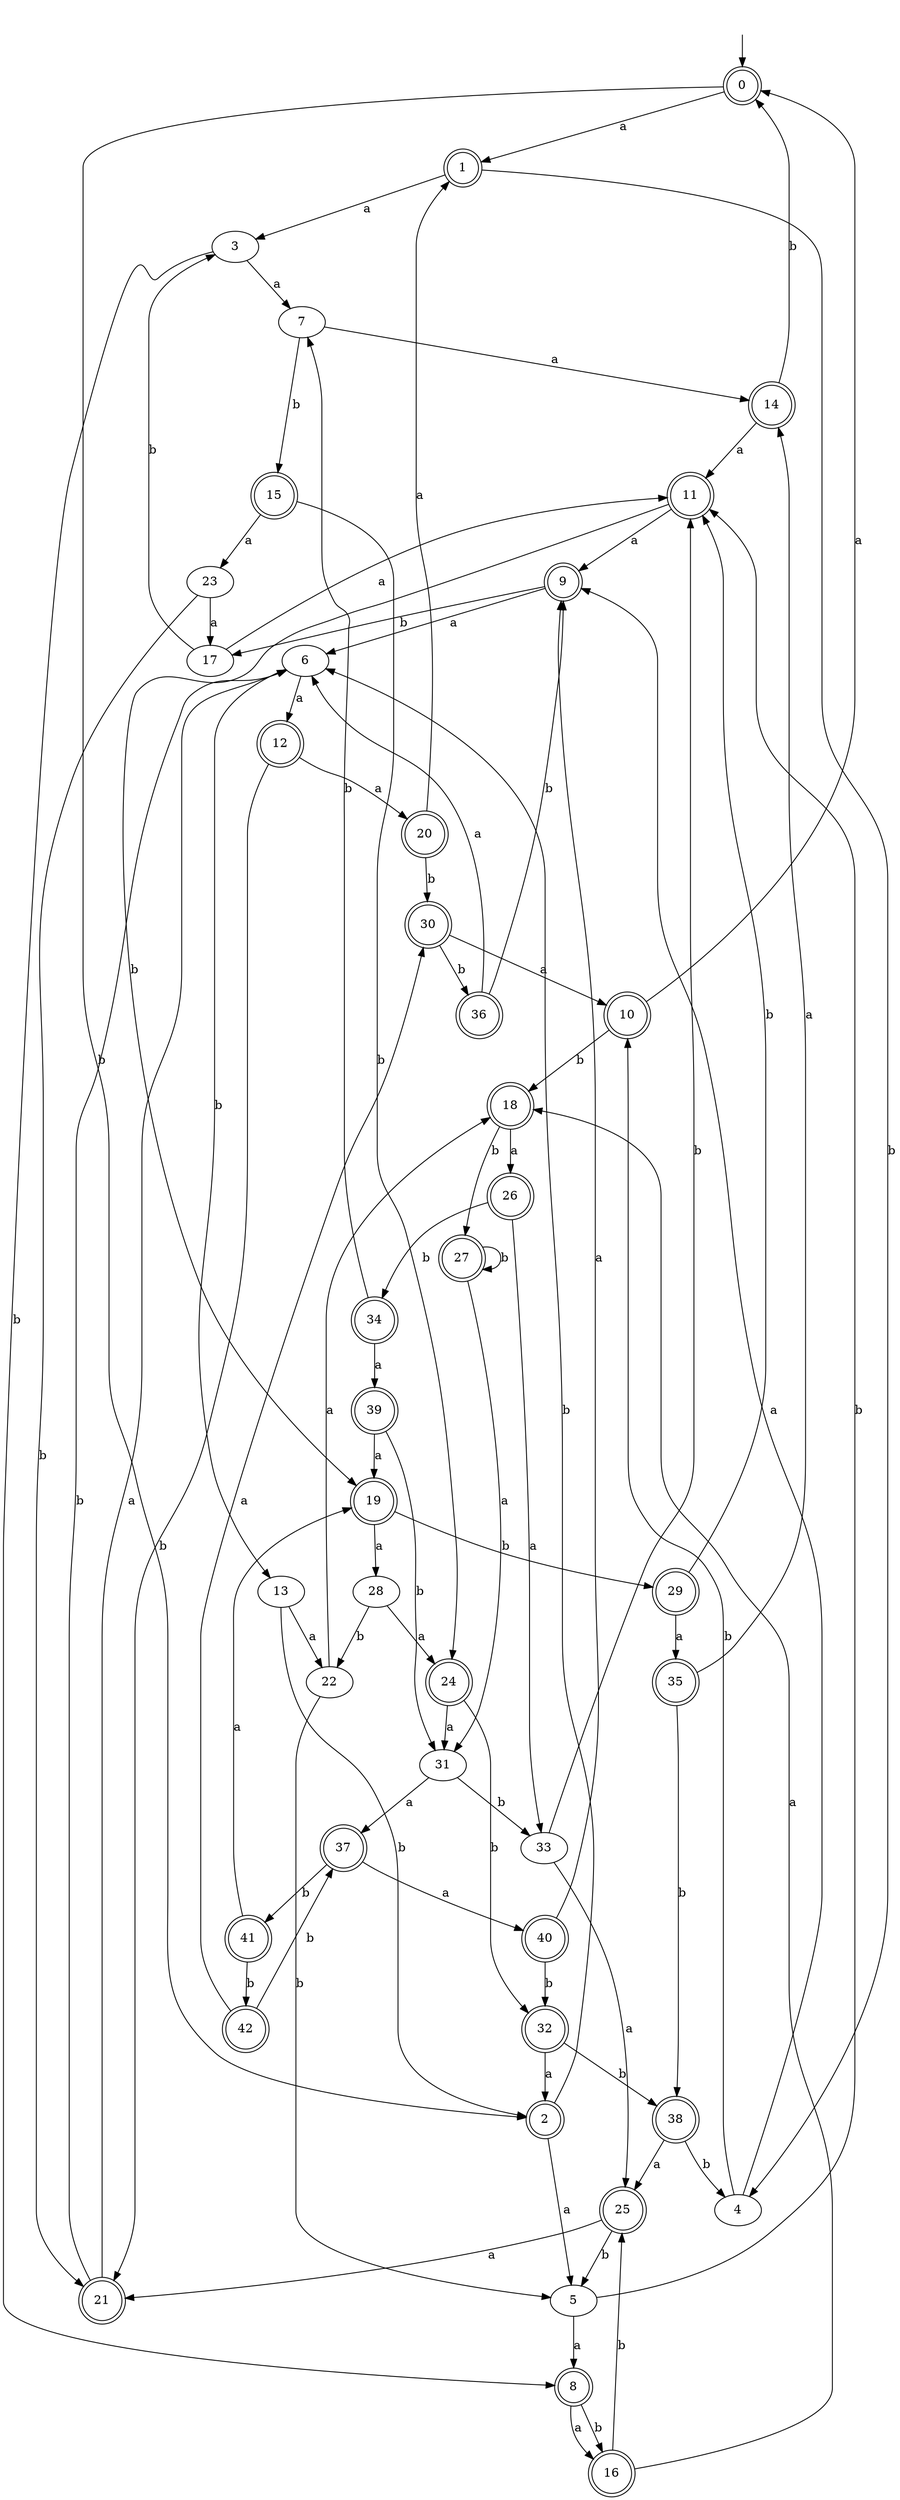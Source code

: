 digraph RandomDFA {
  __start0 [label="", shape=none];
  __start0 -> 0 [label=""];
  0 [shape=circle] [shape=doublecircle]
  0 -> 1 [label="a"]
  0 -> 2 [label="b"]
  1 [shape=doublecircle]
  1 -> 3 [label="a"]
  1 -> 4 [label="b"]
  2 [shape=doublecircle]
  2 -> 5 [label="a"]
  2 -> 6 [label="b"]
  3
  3 -> 7 [label="a"]
  3 -> 8 [label="b"]
  4
  4 -> 9 [label="a"]
  4 -> 10 [label="b"]
  5
  5 -> 8 [label="a"]
  5 -> 11 [label="b"]
  6
  6 -> 12 [label="a"]
  6 -> 13 [label="b"]
  7
  7 -> 14 [label="a"]
  7 -> 15 [label="b"]
  8 [shape=doublecircle]
  8 -> 16 [label="a"]
  8 -> 16 [label="b"]
  9 [shape=doublecircle]
  9 -> 6 [label="a"]
  9 -> 17 [label="b"]
  10 [shape=doublecircle]
  10 -> 0 [label="a"]
  10 -> 18 [label="b"]
  11 [shape=doublecircle]
  11 -> 9 [label="a"]
  11 -> 19 [label="b"]
  12 [shape=doublecircle]
  12 -> 20 [label="a"]
  12 -> 21 [label="b"]
  13
  13 -> 22 [label="a"]
  13 -> 2 [label="b"]
  14 [shape=doublecircle]
  14 -> 11 [label="a"]
  14 -> 0 [label="b"]
  15 [shape=doublecircle]
  15 -> 23 [label="a"]
  15 -> 24 [label="b"]
  16 [shape=doublecircle]
  16 -> 18 [label="a"]
  16 -> 25 [label="b"]
  17
  17 -> 11 [label="a"]
  17 -> 3 [label="b"]
  18 [shape=doublecircle]
  18 -> 26 [label="a"]
  18 -> 27 [label="b"]
  19 [shape=doublecircle]
  19 -> 28 [label="a"]
  19 -> 29 [label="b"]
  20 [shape=doublecircle]
  20 -> 1 [label="a"]
  20 -> 30 [label="b"]
  21 [shape=doublecircle]
  21 -> 6 [label="a"]
  21 -> 6 [label="b"]
  22
  22 -> 18 [label="a"]
  22 -> 5 [label="b"]
  23
  23 -> 17 [label="a"]
  23 -> 21 [label="b"]
  24 [shape=doublecircle]
  24 -> 31 [label="a"]
  24 -> 32 [label="b"]
  25 [shape=doublecircle]
  25 -> 21 [label="a"]
  25 -> 5 [label="b"]
  26 [shape=doublecircle]
  26 -> 33 [label="a"]
  26 -> 34 [label="b"]
  27 [shape=doublecircle]
  27 -> 31 [label="a"]
  27 -> 27 [label="b"]
  28
  28 -> 24 [label="a"]
  28 -> 22 [label="b"]
  29 [shape=doublecircle]
  29 -> 35 [label="a"]
  29 -> 11 [label="b"]
  30 [shape=doublecircle]
  30 -> 10 [label="a"]
  30 -> 36 [label="b"]
  31
  31 -> 37 [label="a"]
  31 -> 33 [label="b"]
  32 [shape=doublecircle]
  32 -> 2 [label="a"]
  32 -> 38 [label="b"]
  33
  33 -> 25 [label="a"]
  33 -> 11 [label="b"]
  34 [shape=doublecircle]
  34 -> 39 [label="a"]
  34 -> 7 [label="b"]
  35 [shape=doublecircle]
  35 -> 14 [label="a"]
  35 -> 38 [label="b"]
  36 [shape=doublecircle]
  36 -> 6 [label="a"]
  36 -> 9 [label="b"]
  37 [shape=doublecircle]
  37 -> 40 [label="a"]
  37 -> 41 [label="b"]
  38 [shape=doublecircle]
  38 -> 25 [label="a"]
  38 -> 4 [label="b"]
  39 [shape=doublecircle]
  39 -> 19 [label="a"]
  39 -> 31 [label="b"]
  40 [shape=doublecircle]
  40 -> 9 [label="a"]
  40 -> 32 [label="b"]
  41 [shape=doublecircle]
  41 -> 19 [label="a"]
  41 -> 42 [label="b"]
  42 [shape=doublecircle]
  42 -> 30 [label="a"]
  42 -> 37 [label="b"]
}
